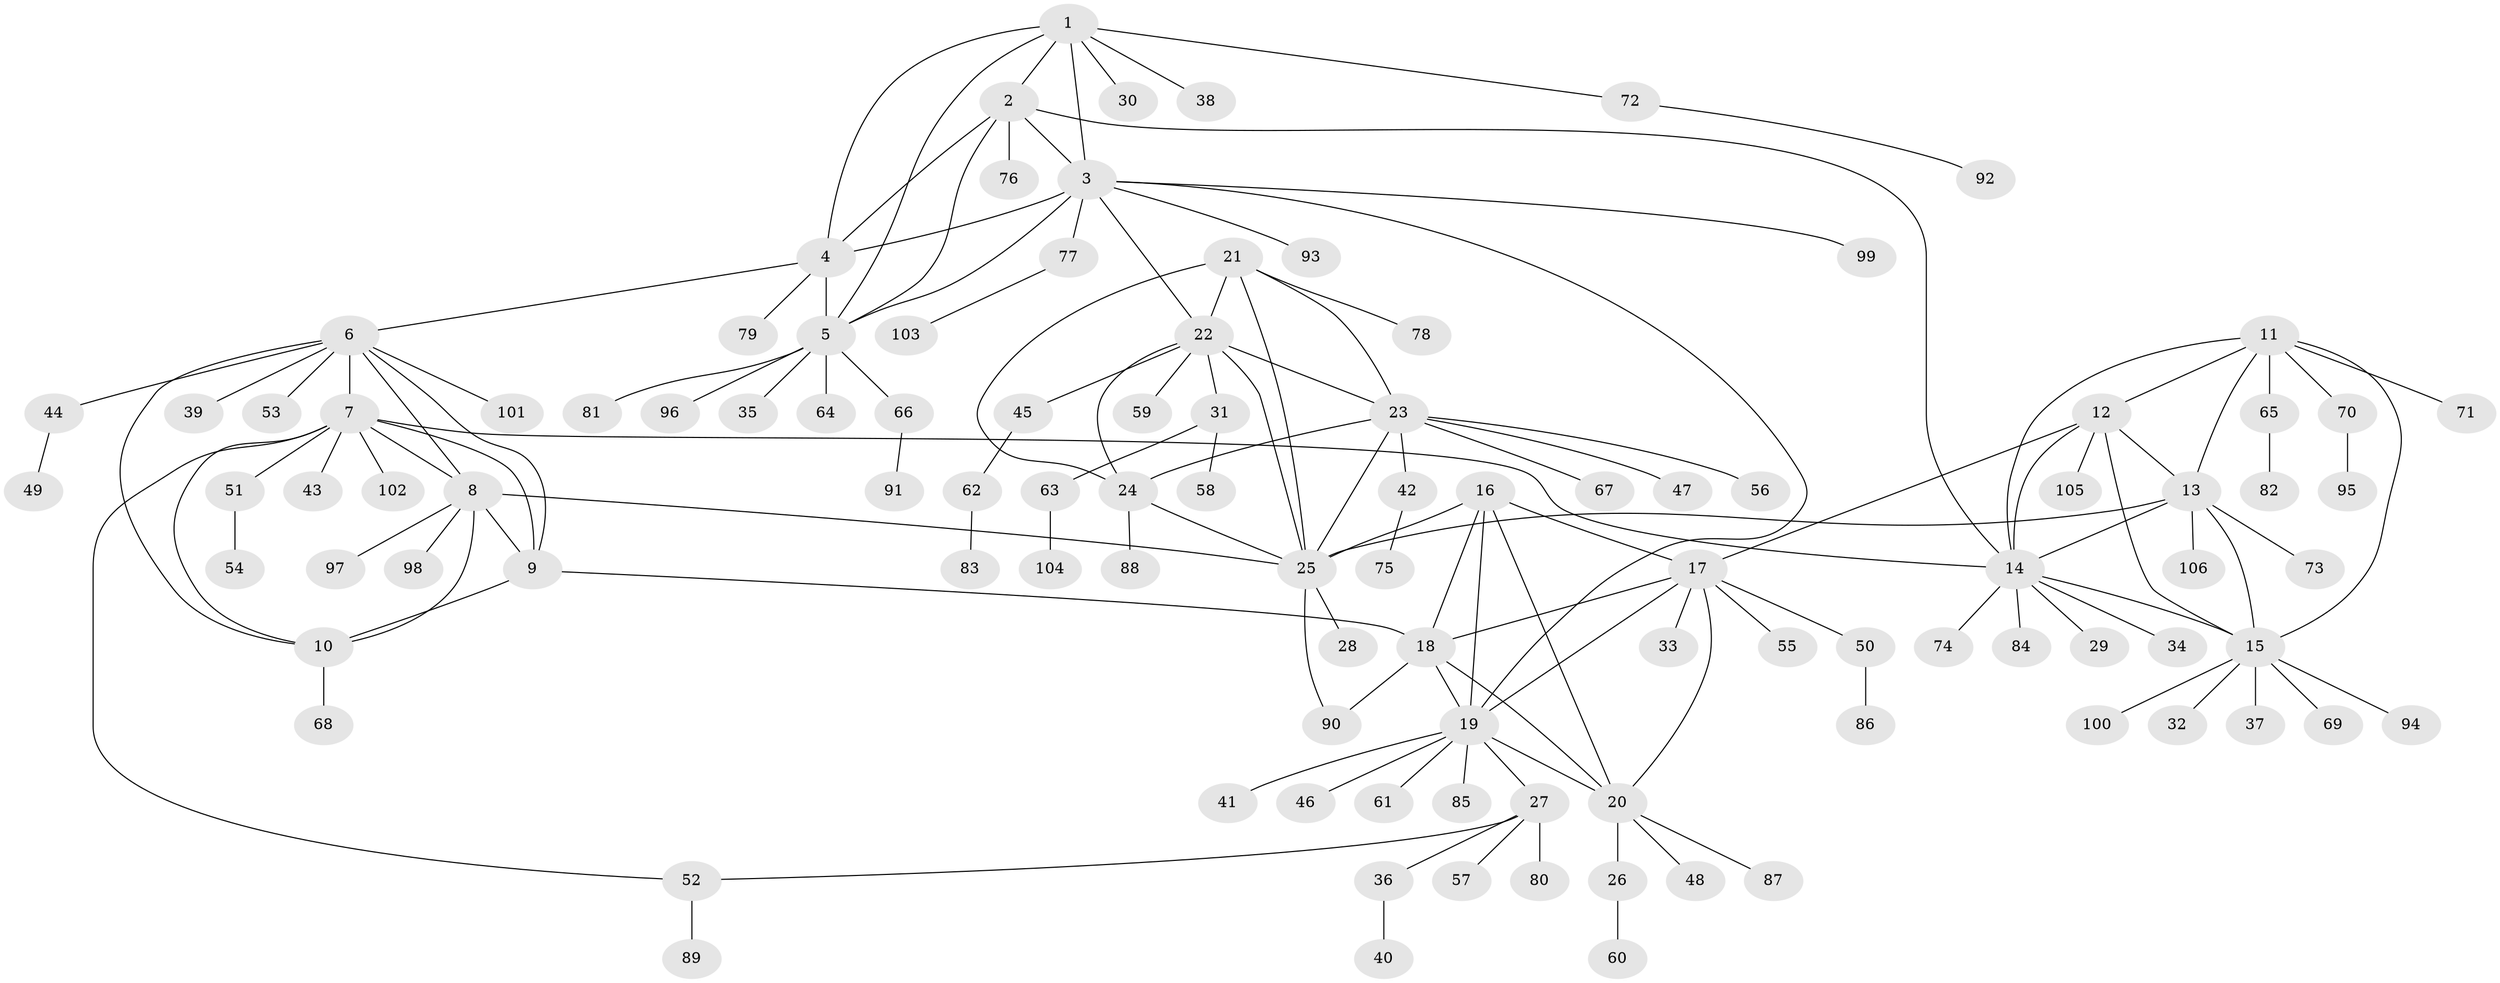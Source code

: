 // coarse degree distribution, {5: 0.02631578947368421, 10: 0.013157894736842105, 7: 0.07894736842105263, 11: 0.013157894736842105, 9: 0.02631578947368421, 4: 0.039473684210526314, 6: 0.02631578947368421, 8: 0.013157894736842105, 3: 0.013157894736842105, 12: 0.013157894736842105, 1: 0.6842105263157895, 2: 0.05263157894736842}
// Generated by graph-tools (version 1.1) at 2025/52/02/27/25 19:52:19]
// undirected, 106 vertices, 143 edges
graph export_dot {
graph [start="1"]
  node [color=gray90,style=filled];
  1;
  2;
  3;
  4;
  5;
  6;
  7;
  8;
  9;
  10;
  11;
  12;
  13;
  14;
  15;
  16;
  17;
  18;
  19;
  20;
  21;
  22;
  23;
  24;
  25;
  26;
  27;
  28;
  29;
  30;
  31;
  32;
  33;
  34;
  35;
  36;
  37;
  38;
  39;
  40;
  41;
  42;
  43;
  44;
  45;
  46;
  47;
  48;
  49;
  50;
  51;
  52;
  53;
  54;
  55;
  56;
  57;
  58;
  59;
  60;
  61;
  62;
  63;
  64;
  65;
  66;
  67;
  68;
  69;
  70;
  71;
  72;
  73;
  74;
  75;
  76;
  77;
  78;
  79;
  80;
  81;
  82;
  83;
  84;
  85;
  86;
  87;
  88;
  89;
  90;
  91;
  92;
  93;
  94;
  95;
  96;
  97;
  98;
  99;
  100;
  101;
  102;
  103;
  104;
  105;
  106;
  1 -- 2;
  1 -- 3;
  1 -- 4;
  1 -- 5;
  1 -- 30;
  1 -- 38;
  1 -- 72;
  2 -- 3;
  2 -- 4;
  2 -- 5;
  2 -- 14;
  2 -- 76;
  3 -- 4;
  3 -- 5;
  3 -- 19;
  3 -- 22;
  3 -- 77;
  3 -- 93;
  3 -- 99;
  4 -- 5;
  4 -- 6;
  4 -- 79;
  5 -- 35;
  5 -- 64;
  5 -- 66;
  5 -- 81;
  5 -- 96;
  6 -- 7;
  6 -- 8;
  6 -- 9;
  6 -- 10;
  6 -- 39;
  6 -- 44;
  6 -- 53;
  6 -- 101;
  7 -- 8;
  7 -- 9;
  7 -- 10;
  7 -- 14;
  7 -- 43;
  7 -- 51;
  7 -- 52;
  7 -- 102;
  8 -- 9;
  8 -- 10;
  8 -- 25;
  8 -- 97;
  8 -- 98;
  9 -- 10;
  9 -- 18;
  10 -- 68;
  11 -- 12;
  11 -- 13;
  11 -- 14;
  11 -- 15;
  11 -- 65;
  11 -- 70;
  11 -- 71;
  12 -- 13;
  12 -- 14;
  12 -- 15;
  12 -- 17;
  12 -- 105;
  13 -- 14;
  13 -- 15;
  13 -- 25;
  13 -- 73;
  13 -- 106;
  14 -- 15;
  14 -- 29;
  14 -- 34;
  14 -- 74;
  14 -- 84;
  15 -- 32;
  15 -- 37;
  15 -- 69;
  15 -- 94;
  15 -- 100;
  16 -- 17;
  16 -- 18;
  16 -- 19;
  16 -- 20;
  16 -- 25;
  17 -- 18;
  17 -- 19;
  17 -- 20;
  17 -- 33;
  17 -- 50;
  17 -- 55;
  18 -- 19;
  18 -- 20;
  18 -- 90;
  19 -- 20;
  19 -- 27;
  19 -- 41;
  19 -- 46;
  19 -- 61;
  19 -- 85;
  20 -- 26;
  20 -- 48;
  20 -- 87;
  21 -- 22;
  21 -- 23;
  21 -- 24;
  21 -- 25;
  21 -- 78;
  22 -- 23;
  22 -- 24;
  22 -- 25;
  22 -- 31;
  22 -- 45;
  22 -- 59;
  23 -- 24;
  23 -- 25;
  23 -- 42;
  23 -- 47;
  23 -- 56;
  23 -- 67;
  24 -- 25;
  24 -- 88;
  25 -- 28;
  25 -- 90;
  26 -- 60;
  27 -- 36;
  27 -- 52;
  27 -- 57;
  27 -- 80;
  31 -- 58;
  31 -- 63;
  36 -- 40;
  42 -- 75;
  44 -- 49;
  45 -- 62;
  50 -- 86;
  51 -- 54;
  52 -- 89;
  62 -- 83;
  63 -- 104;
  65 -- 82;
  66 -- 91;
  70 -- 95;
  72 -- 92;
  77 -- 103;
}
